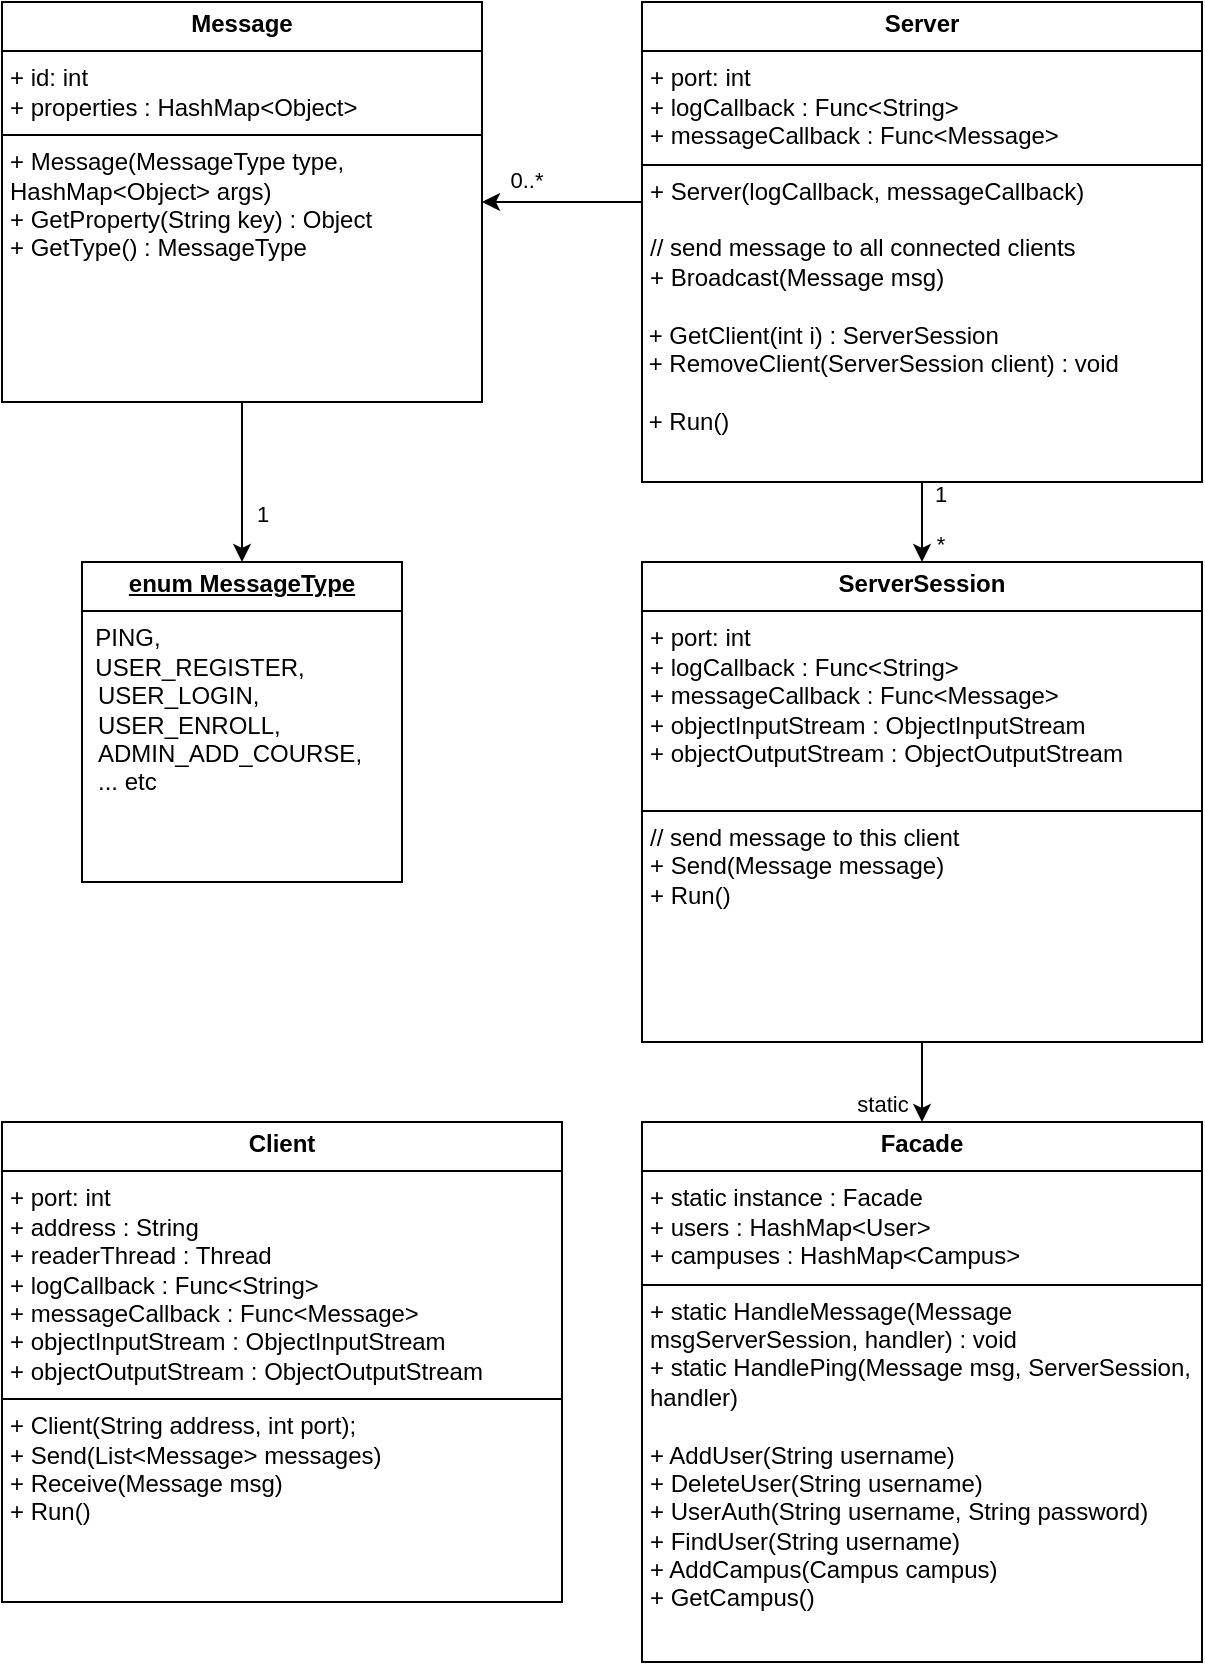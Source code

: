<mxfile version="28.2.8">
  <diagram id="C5RBs43oDa-KdzZeNtuy" name="Page-1">
    <mxGraphModel dx="1381" dy="777" grid="1" gridSize="10" guides="1" tooltips="1" connect="1" arrows="1" fold="1" page="1" pageScale="1" pageWidth="827" pageHeight="1169" math="0" shadow="0">
      <root>
        <mxCell id="WIyWlLk6GJQsqaUBKTNV-0" />
        <mxCell id="WIyWlLk6GJQsqaUBKTNV-1" parent="WIyWlLk6GJQsqaUBKTNV-0" />
        <mxCell id="pndP0uwgiz2B186j4o10-5" value="&lt;p style=&quot;margin: 4px 0px 0px; text-align: center; text-decoration: underline;&quot;&gt;&lt;b&gt;enum MessageType&lt;/b&gt;&lt;/p&gt;&lt;hr size=&quot;1&quot; style=&quot;border-style:solid;&quot;&gt;&lt;div&gt;&amp;nbsp; PING,&lt;/div&gt;&lt;div&gt;&amp;nbsp; USER_REGISTER,&lt;/div&gt;&lt;p style=&quot;margin:0px;margin-left:8px;&quot;&gt;USER_LOGIN,&lt;/p&gt;&lt;p style=&quot;margin:0px;margin-left:8px;&quot;&gt;USER_ENROLL,&lt;/p&gt;&lt;p style=&quot;margin:0px;margin-left:8px;&quot;&gt;ADMIN_ADD_COURSE,&lt;/p&gt;&lt;p style=&quot;margin:0px;margin-left:8px;&quot;&gt;... etc&lt;/p&gt;" style="verticalAlign=top;align=left;overflow=fill;html=1;whiteSpace=wrap;" parent="WIyWlLk6GJQsqaUBKTNV-1" vertex="1">
          <mxGeometry x="80" y="320" width="160" height="160" as="geometry" />
        </mxCell>
        <mxCell id="pndP0uwgiz2B186j4o10-30" style="edgeStyle=orthogonalEdgeStyle;rounded=0;orthogonalLoop=1;jettySize=auto;html=1;exitX=0.5;exitY=1;exitDx=0;exitDy=0;entryX=0.5;entryY=0;entryDx=0;entryDy=0;" parent="WIyWlLk6GJQsqaUBKTNV-1" source="pndP0uwgiz2B186j4o10-11" target="pndP0uwgiz2B186j4o10-13" edge="1">
          <mxGeometry relative="1" as="geometry" />
        </mxCell>
        <mxCell id="pndP0uwgiz2B186j4o10-31" value="*" style="edgeLabel;html=1;align=center;verticalAlign=middle;resizable=0;points=[];" parent="pndP0uwgiz2B186j4o10-30" vertex="1" connectable="0">
          <mxGeometry x="0.502" y="2" relative="1" as="geometry">
            <mxPoint x="7" y="1" as="offset" />
          </mxGeometry>
        </mxCell>
        <mxCell id="pndP0uwgiz2B186j4o10-32" value="1" style="edgeLabel;html=1;align=center;verticalAlign=middle;resizable=0;points=[];" parent="pndP0uwgiz2B186j4o10-30" vertex="1" connectable="0">
          <mxGeometry x="-0.802" relative="1" as="geometry">
            <mxPoint x="9" y="2" as="offset" />
          </mxGeometry>
        </mxCell>
        <mxCell id="pndP0uwgiz2B186j4o10-11" value="&lt;p style=&quot;margin:0px;margin-top:4px;text-align:center;&quot;&gt;&lt;b&gt;Server&lt;/b&gt;&lt;/p&gt;&lt;hr size=&quot;1&quot; style=&quot;border-style:solid;&quot;&gt;&lt;p style=&quot;margin:0px;margin-left:4px;&quot;&gt;+ port: int&lt;/p&gt;&lt;p style=&quot;margin:0px;margin-left:4px;&quot;&gt;+ logCallback : Func&amp;lt;String&amp;gt;&lt;/p&gt;&lt;p style=&quot;margin:0px;margin-left:4px;&quot;&gt;+ messageCallback : Func&amp;lt;Message&amp;gt;&lt;/p&gt;&lt;hr size=&quot;1&quot; style=&quot;border-style:solid;&quot;&gt;&lt;p style=&quot;margin:0px;margin-left:4px;&quot;&gt;+ Server(logCallback, messageCallback)&lt;/p&gt;&lt;p style=&quot;margin:0px;margin-left:4px;&quot;&gt;&lt;br&gt;&lt;/p&gt;&lt;p style=&quot;margin:0px;margin-left:4px;&quot;&gt;// send message to all connected clients&lt;/p&gt;&lt;p style=&quot;margin:0px;margin-left:4px;&quot;&gt;+ Broadcast(Message msg)&lt;/p&gt;&lt;p style=&quot;margin:0px;margin-left:4px;&quot;&gt;&lt;br&gt;&lt;/p&gt;&lt;div&gt;&amp;nbsp;+ GetClient(int i) : ServerSession&lt;/div&gt;&lt;div&gt;&amp;nbsp;+ RemoveClient(ServerSession client) : void&lt;/div&gt;&lt;div&gt;&lt;div&gt;&amp;nbsp;&lt;/div&gt;&lt;div&gt;&amp;nbsp;+ Run()&lt;/div&gt;&lt;br&gt;&lt;/div&gt;" style="verticalAlign=top;align=left;overflow=fill;html=1;whiteSpace=wrap;" parent="WIyWlLk6GJQsqaUBKTNV-1" vertex="1">
          <mxGeometry x="360" y="40" width="280" height="240" as="geometry" />
        </mxCell>
        <mxCell id="pndP0uwgiz2B186j4o10-28" value="" style="edgeStyle=orthogonalEdgeStyle;rounded=0;orthogonalLoop=1;jettySize=auto;html=1;" parent="WIyWlLk6GJQsqaUBKTNV-1" source="pndP0uwgiz2B186j4o10-13" target="pndP0uwgiz2B186j4o10-26" edge="1">
          <mxGeometry relative="1" as="geometry" />
        </mxCell>
        <mxCell id="pndP0uwgiz2B186j4o10-29" value="static" style="edgeLabel;html=1;align=center;verticalAlign=middle;resizable=0;points=[];" parent="pndP0uwgiz2B186j4o10-28" vertex="1" connectable="0">
          <mxGeometry x="0.525" y="-4" relative="1" as="geometry">
            <mxPoint x="-16" as="offset" />
          </mxGeometry>
        </mxCell>
        <mxCell id="pndP0uwgiz2B186j4o10-13" value="&lt;p style=&quot;margin:0px;margin-top:4px;text-align:center;&quot;&gt;&lt;b&gt;ServerSession&lt;/b&gt;&lt;/p&gt;&lt;hr size=&quot;1&quot; style=&quot;border-style:solid;&quot;&gt;&lt;p style=&quot;margin:0px;margin-left:4px;&quot;&gt;+ port: int&lt;/p&gt;&lt;p style=&quot;margin:0px;margin-left:4px;&quot;&gt;+ logCallback : Func&amp;lt;String&amp;gt;&lt;/p&gt;&lt;p style=&quot;margin:0px;margin-left:4px;&quot;&gt;+ messageCallback : Func&amp;lt;Message&amp;gt;&lt;/p&gt;&lt;p style=&quot;margin:0px;margin-left:4px;&quot;&gt;+ objectInputStream : ObjectInputStream&lt;/p&gt;&lt;p style=&quot;margin:0px;margin-left:4px;&quot;&gt;+ objectOutputStream : ObjectOutputStream&lt;/p&gt;&lt;p style=&quot;margin:0px;margin-left:4px;&quot;&gt;&lt;br&gt;&lt;/p&gt;&lt;hr size=&quot;1&quot; style=&quot;border-style:solid;&quot;&gt;&lt;p style=&quot;margin:0px;margin-left:4px;&quot;&gt;// send message to this client&lt;/p&gt;&lt;p style=&quot;margin:0px;margin-left:4px;&quot;&gt;+ Send(Message message)&lt;/p&gt;&lt;p style=&quot;margin:0px;margin-left:4px;&quot;&gt;+ Run()&lt;/p&gt;" style="verticalAlign=top;align=left;overflow=fill;html=1;whiteSpace=wrap;" parent="WIyWlLk6GJQsqaUBKTNV-1" vertex="1">
          <mxGeometry x="360" y="320" width="280" height="240" as="geometry" />
        </mxCell>
        <mxCell id="pndP0uwgiz2B186j4o10-19" style="edgeStyle=orthogonalEdgeStyle;rounded=0;orthogonalLoop=1;jettySize=auto;html=1;exitX=0.5;exitY=1;exitDx=0;exitDy=0;entryX=0.5;entryY=0;entryDx=0;entryDy=0;" parent="WIyWlLk6GJQsqaUBKTNV-1" source="pndP0uwgiz2B186j4o10-15" target="pndP0uwgiz2B186j4o10-5" edge="1">
          <mxGeometry relative="1" as="geometry" />
        </mxCell>
        <mxCell id="pndP0uwgiz2B186j4o10-20" value="1" style="edgeLabel;html=1;align=center;verticalAlign=middle;resizable=0;points=[];" parent="pndP0uwgiz2B186j4o10-19" vertex="1" connectable="0">
          <mxGeometry x="0.398" y="-1" relative="1" as="geometry">
            <mxPoint x="11" as="offset" />
          </mxGeometry>
        </mxCell>
        <mxCell id="pndP0uwgiz2B186j4o10-15" value="&lt;p style=&quot;margin:0px;margin-top:4px;text-align:center;&quot;&gt;&lt;b&gt;Message&lt;/b&gt;&lt;/p&gt;&lt;hr size=&quot;1&quot; style=&quot;border-style:solid;&quot;&gt;&lt;p style=&quot;margin:0px;margin-left:4px;&quot;&gt;+ id: int&lt;/p&gt;&lt;p style=&quot;margin:0px;margin-left:4px;&quot;&gt;+ properties : HashMap&amp;lt;Object&amp;gt;&lt;/p&gt;&lt;hr size=&quot;1&quot; style=&quot;border-style:solid;&quot;&gt;&lt;p style=&quot;margin:0px;margin-left:4px;&quot;&gt;+ Message(MessageType type, HashMap&amp;lt;Object&amp;gt; args)&lt;/p&gt;&lt;p style=&quot;margin:0px;margin-left:4px;&quot;&gt;+ GetProperty(String key) : Object&lt;/p&gt;&lt;p style=&quot;margin:0px;margin-left:4px;&quot;&gt;+ GetType() : MessageType&lt;/p&gt;" style="verticalAlign=top;align=left;overflow=fill;html=1;whiteSpace=wrap;" parent="WIyWlLk6GJQsqaUBKTNV-1" vertex="1">
          <mxGeometry x="40" y="40" width="240" height="200" as="geometry" />
        </mxCell>
        <mxCell id="pndP0uwgiz2B186j4o10-23" style="edgeStyle=orthogonalEdgeStyle;rounded=0;orthogonalLoop=1;jettySize=auto;html=1;exitX=0;exitY=0.5;exitDx=0;exitDy=0;entryX=1;entryY=0.5;entryDx=0;entryDy=0;" parent="WIyWlLk6GJQsqaUBKTNV-1" source="pndP0uwgiz2B186j4o10-11" target="pndP0uwgiz2B186j4o10-15" edge="1">
          <mxGeometry relative="1" as="geometry">
            <mxPoint x="290" y="160" as="targetPoint" />
            <Array as="points">
              <mxPoint x="360" y="140" />
            </Array>
          </mxGeometry>
        </mxCell>
        <mxCell id="pndP0uwgiz2B186j4o10-24" value="0..*" style="edgeLabel;html=1;align=center;verticalAlign=middle;resizable=0;points=[];" parent="pndP0uwgiz2B186j4o10-23" vertex="1" connectable="0">
          <mxGeometry x="0.737" y="1" relative="1" as="geometry">
            <mxPoint x="9" y="-12" as="offset" />
          </mxGeometry>
        </mxCell>
        <mxCell id="pndP0uwgiz2B186j4o10-25" value="&lt;p style=&quot;margin:0px;margin-top:4px;text-align:center;&quot;&gt;&lt;b&gt;Client&lt;/b&gt;&lt;/p&gt;&lt;hr size=&quot;1&quot; style=&quot;border-style:solid;&quot;&gt;&lt;p style=&quot;margin:0px;margin-left:4px;&quot;&gt;+ port: int&lt;/p&gt;&lt;p style=&quot;margin:0px;margin-left:4px;&quot;&gt;+ address : String&lt;/p&gt;&lt;p style=&quot;margin:0px;margin-left:4px;&quot;&gt;+ readerThread : Thread&lt;/p&gt;&lt;p style=&quot;margin:0px;margin-left:4px;&quot;&gt;+ logCallback : Func&amp;lt;String&amp;gt;&lt;/p&gt;&lt;p style=&quot;margin:0px;margin-left:4px;&quot;&gt;+ messageCallback : Func&amp;lt;Message&amp;gt;&lt;/p&gt;&lt;p style=&quot;margin:0px;margin-left:4px;&quot;&gt;+ objectInputStream : ObjectInputStream&lt;/p&gt;&lt;p style=&quot;margin:0px;margin-left:4px;&quot;&gt;+ objectOutputStream : ObjectOutputStream&lt;/p&gt;&lt;hr size=&quot;1&quot; style=&quot;border-style:solid;&quot;&gt;&lt;p style=&quot;margin:0px;margin-left:4px;&quot;&gt;+ Client(String address, int port);&lt;/p&gt;&lt;p style=&quot;margin:0px;margin-left:4px;&quot;&gt;+ Send(List&amp;lt;Message&amp;gt; messages)&lt;/p&gt;&lt;p style=&quot;margin:0px;margin-left:4px;&quot;&gt;&lt;/p&gt;&lt;p style=&quot;margin:0px;margin-left:4px;&quot;&gt;+ Receive(Message msg)&lt;/p&gt;&lt;p style=&quot;margin:0px;margin-left:4px;&quot;&gt;+ Run()&lt;/p&gt;" style="verticalAlign=top;align=left;overflow=fill;html=1;whiteSpace=wrap;" parent="WIyWlLk6GJQsqaUBKTNV-1" vertex="1">
          <mxGeometry x="40" y="600" width="280" height="240" as="geometry" />
        </mxCell>
        <mxCell id="pndP0uwgiz2B186j4o10-26" value="&lt;p style=&quot;margin:0px;margin-top:4px;text-align:center;&quot;&gt;&lt;b&gt;Facade&lt;/b&gt;&lt;/p&gt;&lt;hr size=&quot;1&quot; style=&quot;border-style:solid;&quot;&gt;&lt;p style=&quot;margin:0px;margin-left:4px;&quot;&gt;+ static instance : Facade&lt;/p&gt;&lt;p style=&quot;margin:0px;margin-left:4px;&quot;&gt;+&amp;nbsp;users :&amp;nbsp;HashMap&amp;lt;User&amp;gt;&lt;/p&gt;&lt;p style=&quot;margin:0px;margin-left:4px;&quot;&gt;+ campuses : HashMap&amp;lt;Campus&amp;gt;&lt;/p&gt;&lt;hr size=&quot;1&quot; style=&quot;border-style:solid;&quot;&gt;&lt;p style=&quot;margin:0px;margin-left:4px;&quot;&gt;+ static HandleMessage(Message msgServerSession, handler)&amp;nbsp;: void&lt;/p&gt;&lt;p style=&quot;margin:0px;margin-left:4px;&quot;&gt;+ static HandlePing(Message msg, ServerSession, handler)&lt;/p&gt;&lt;p style=&quot;margin:0px;margin-left:4px;&quot;&gt;&lt;br&gt;&lt;/p&gt;&lt;p style=&quot;margin:0px;margin-left:4px;&quot;&gt;+ AddUser(String username)&lt;/p&gt;&lt;p style=&quot;margin:0px;margin-left:4px;&quot;&gt;+ DeleteUser(String username)&lt;/p&gt;&lt;p style=&quot;margin:0px;margin-left:4px;&quot;&gt;+ UserAuth(String username, String password)&lt;/p&gt;&lt;p style=&quot;margin:0px;margin-left:4px;&quot;&gt;+ FindUser(String username)&lt;br&gt;+ AddCampus(Campus campus)&lt;/p&gt;&lt;p style=&quot;margin:0px;margin-left:4px;&quot;&gt;+ GetCampus()&lt;/p&gt;&lt;p style=&quot;margin:0px;margin-left:4px;&quot;&gt;&lt;br&gt;&lt;/p&gt;" style="verticalAlign=top;align=left;overflow=fill;html=1;whiteSpace=wrap;" parent="WIyWlLk6GJQsqaUBKTNV-1" vertex="1">
          <mxGeometry x="360" y="600" width="280" height="270" as="geometry" />
        </mxCell>
      </root>
    </mxGraphModel>
  </diagram>
</mxfile>

